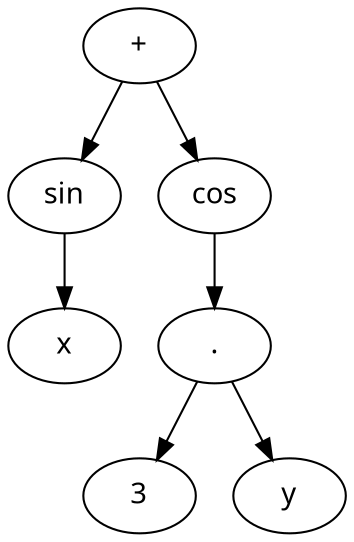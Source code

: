 digraph G {
	graph [fontname = "Times"];
	node [fontname =  "Gill Sans"];
	edge [fontname =  "Gill Sans"];
	"+"->"sin"
	"+"->"cos"
	"sin"-> "x"
	"cos"-> "."
	"."-> "3"
	"."->"y"
}

